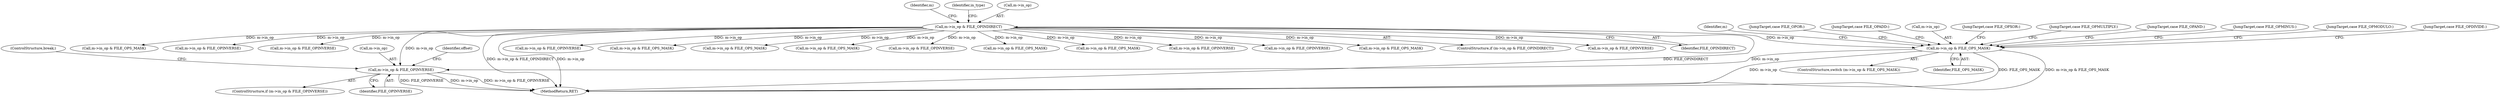 digraph "0_file_4a284c89d6ef11aca34da65da7d673050a5ea320_4@pointer" {
"1000667" [label="(Call,m->in_op & FILE_OPS_MASK)"];
"1000231" [label="(Call,m->in_op & FILE_OPINDIRECT)"];
"1000734" [label="(Call,m->in_op & FILE_OPINVERSE)"];
"1000528" [label="(Call,m->in_op & FILE_OPINVERSE)"];
"1000701" [label="(JumpTarget,case FILE_OPMINUS:)"];
"1000443" [label="(Call,m->in_op & FILE_OPS_MASK)"];
"1000735" [label="(Call,m->in_op)"];
"1000666" [label="(ControlStructure,switch (m->in_op & FILE_OPS_MASK))"];
"1000734" [label="(Call,m->in_op & FILE_OPINVERSE)"];
"1000722" [label="(JumpTarget,case FILE_OPMODULO:)"];
"1000715" [label="(JumpTarget,case FILE_OPDIVIDE:)"];
"1000671" [label="(Identifier,FILE_OPS_MASK)"];
"1000755" [label="(Call,m->in_op & FILE_OPS_MASK)"];
"1001132" [label="(Call,m->in_op & FILE_OPS_MASK)"];
"1001080" [label="(Call,m->in_op & FILE_OPINVERSE)"];
"1001784" [label="(MethodReturn,RET)"];
"1000736" [label="(Identifier,m)"];
"1000680" [label="(JumpTarget,case FILE_OPOR:)"];
"1000240" [label="(Identifier,m)"];
"1000893" [label="(Call,m->in_op & FILE_OPS_MASK)"];
"1000733" [label="(ControlStructure,if (m->in_op & FILE_OPINVERSE))"];
"1000738" [label="(Identifier,FILE_OPINVERSE)"];
"1001013" [label="(Call,m->in_op & FILE_OPS_MASK)"];
"1000740" [label="(Identifier,offset)"];
"1000231" [label="(Call,m->in_op & FILE_OPINDIRECT)"];
"1000694" [label="(JumpTarget,case FILE_OPADD:)"];
"1000667" [label="(Call,m->in_op & FILE_OPS_MASK)"];
"1000668" [label="(Call,m->in_op)"];
"1000840" [label="(Call,m->in_op & FILE_OPINVERSE)"];
"1001199" [label="(Call,m->in_op & FILE_OPINVERSE)"];
"1000424" [label="(Identifier,in_type)"];
"1000564" [label="(Call,m->in_op & FILE_OPS_MASK)"];
"1000687" [label="(JumpTarget,case FILE_OPXOR:)"];
"1000230" [label="(ControlStructure,if (m->in_op & FILE_OPINDIRECT))"];
"1000960" [label="(Call,m->in_op & FILE_OPINVERSE)"];
"1000742" [label="(ControlStructure,break;)"];
"1000235" [label="(Identifier,FILE_OPINDIRECT)"];
"1001220" [label="(Call,m->in_op & FILE_OPS_MASK)"];
"1000708" [label="(JumpTarget,case FILE_OPMULTIPLY:)"];
"1000631" [label="(Call,m->in_op & FILE_OPINVERSE)"];
"1001305" [label="(Call,m->in_op & FILE_OPINVERSE)"];
"1000232" [label="(Call,m->in_op)"];
"1000673" [label="(JumpTarget,case FILE_OPAND:)"];
"1000667" -> "1000666"  [label="AST: "];
"1000667" -> "1000671"  [label="CFG: "];
"1000668" -> "1000667"  [label="AST: "];
"1000671" -> "1000667"  [label="AST: "];
"1000673" -> "1000667"  [label="CFG: "];
"1000680" -> "1000667"  [label="CFG: "];
"1000687" -> "1000667"  [label="CFG: "];
"1000694" -> "1000667"  [label="CFG: "];
"1000701" -> "1000667"  [label="CFG: "];
"1000708" -> "1000667"  [label="CFG: "];
"1000715" -> "1000667"  [label="CFG: "];
"1000722" -> "1000667"  [label="CFG: "];
"1000736" -> "1000667"  [label="CFG: "];
"1000667" -> "1001784"  [label="DDG: m->in_op"];
"1000667" -> "1001784"  [label="DDG: FILE_OPS_MASK"];
"1000667" -> "1001784"  [label="DDG: m->in_op & FILE_OPS_MASK"];
"1000231" -> "1000667"  [label="DDG: m->in_op"];
"1000667" -> "1000734"  [label="DDG: m->in_op"];
"1000231" -> "1000230"  [label="AST: "];
"1000231" -> "1000235"  [label="CFG: "];
"1000232" -> "1000231"  [label="AST: "];
"1000235" -> "1000231"  [label="AST: "];
"1000240" -> "1000231"  [label="CFG: "];
"1000424" -> "1000231"  [label="CFG: "];
"1000231" -> "1001784"  [label="DDG: FILE_OPINDIRECT"];
"1000231" -> "1001784"  [label="DDG: m->in_op & FILE_OPINDIRECT"];
"1000231" -> "1001784"  [label="DDG: m->in_op"];
"1000231" -> "1000443"  [label="DDG: m->in_op"];
"1000231" -> "1000528"  [label="DDG: m->in_op"];
"1000231" -> "1000564"  [label="DDG: m->in_op"];
"1000231" -> "1000631"  [label="DDG: m->in_op"];
"1000231" -> "1000734"  [label="DDG: m->in_op"];
"1000231" -> "1000755"  [label="DDG: m->in_op"];
"1000231" -> "1000840"  [label="DDG: m->in_op"];
"1000231" -> "1000893"  [label="DDG: m->in_op"];
"1000231" -> "1000960"  [label="DDG: m->in_op"];
"1000231" -> "1001013"  [label="DDG: m->in_op"];
"1000231" -> "1001080"  [label="DDG: m->in_op"];
"1000231" -> "1001132"  [label="DDG: m->in_op"];
"1000231" -> "1001199"  [label="DDG: m->in_op"];
"1000231" -> "1001220"  [label="DDG: m->in_op"];
"1000231" -> "1001305"  [label="DDG: m->in_op"];
"1000734" -> "1000733"  [label="AST: "];
"1000734" -> "1000738"  [label="CFG: "];
"1000735" -> "1000734"  [label="AST: "];
"1000738" -> "1000734"  [label="AST: "];
"1000740" -> "1000734"  [label="CFG: "];
"1000742" -> "1000734"  [label="CFG: "];
"1000734" -> "1001784"  [label="DDG: m->in_op"];
"1000734" -> "1001784"  [label="DDG: m->in_op & FILE_OPINVERSE"];
"1000734" -> "1001784"  [label="DDG: FILE_OPINVERSE"];
}
